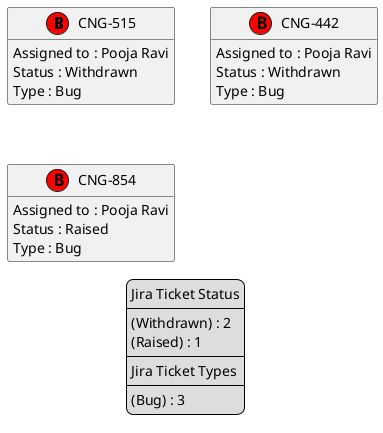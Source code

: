 @startuml
'https://plantuml.com/class-diagram

' GENERATE CLASS DIAGRAM ===========
' Generated at    : Mon Apr 15 11:40:17 CEST 2024

hide empty members

legend
Jira Ticket Status
----
(Withdrawn) : 2
(Raised) : 1
----
Jira Ticket Types
----
(Bug) : 3
end legend


' Tickets =======
class "CNG-515" << (B,red) >> {
  Assigned to : Pooja Ravi
  Status : Withdrawn
  Type : Bug
}

class "CNG-442" << (B,red) >> {
  Assigned to : Pooja Ravi
  Status : Withdrawn
  Type : Bug
}

class "CNG-854" << (B,red) >> {
  Assigned to : Pooja Ravi
  Status : Raised
  Type : Bug
}



' Links =======


@enduml
